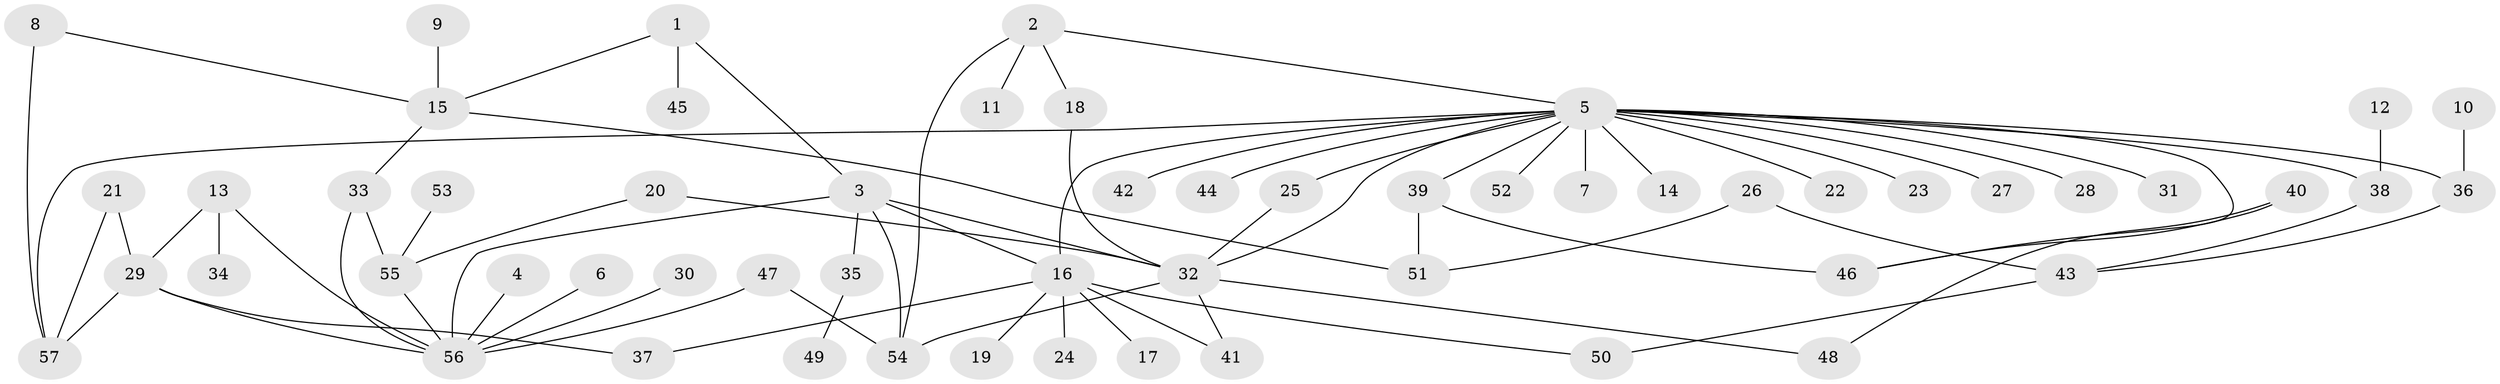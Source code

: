 // original degree distribution, {9: 0.008849557522123894, 21: 0.008849557522123894, 8: 0.017699115044247787, 3: 0.10619469026548672, 5: 0.02654867256637168, 1: 0.5132743362831859, 7: 0.017699115044247787, 10: 0.008849557522123894, 4: 0.035398230088495575, 11: 0.008849557522123894, 2: 0.23008849557522124, 6: 0.017699115044247787}
// Generated by graph-tools (version 1.1) at 2025/01/03/09/25 03:01:40]
// undirected, 57 vertices, 77 edges
graph export_dot {
graph [start="1"]
  node [color=gray90,style=filled];
  1;
  2;
  3;
  4;
  5;
  6;
  7;
  8;
  9;
  10;
  11;
  12;
  13;
  14;
  15;
  16;
  17;
  18;
  19;
  20;
  21;
  22;
  23;
  24;
  25;
  26;
  27;
  28;
  29;
  30;
  31;
  32;
  33;
  34;
  35;
  36;
  37;
  38;
  39;
  40;
  41;
  42;
  43;
  44;
  45;
  46;
  47;
  48;
  49;
  50;
  51;
  52;
  53;
  54;
  55;
  56;
  57;
  1 -- 3 [weight=1.0];
  1 -- 15 [weight=1.0];
  1 -- 45 [weight=1.0];
  2 -- 5 [weight=1.0];
  2 -- 11 [weight=1.0];
  2 -- 18 [weight=1.0];
  2 -- 54 [weight=1.0];
  3 -- 16 [weight=1.0];
  3 -- 32 [weight=1.0];
  3 -- 35 [weight=1.0];
  3 -- 54 [weight=1.0];
  3 -- 56 [weight=1.0];
  4 -- 56 [weight=1.0];
  5 -- 7 [weight=1.0];
  5 -- 14 [weight=1.0];
  5 -- 16 [weight=1.0];
  5 -- 22 [weight=1.0];
  5 -- 23 [weight=1.0];
  5 -- 25 [weight=1.0];
  5 -- 27 [weight=1.0];
  5 -- 28 [weight=1.0];
  5 -- 31 [weight=1.0];
  5 -- 32 [weight=1.0];
  5 -- 36 [weight=1.0];
  5 -- 38 [weight=1.0];
  5 -- 39 [weight=1.0];
  5 -- 42 [weight=1.0];
  5 -- 44 [weight=1.0];
  5 -- 46 [weight=1.0];
  5 -- 52 [weight=1.0];
  5 -- 57 [weight=1.0];
  6 -- 56 [weight=1.0];
  8 -- 15 [weight=1.0];
  8 -- 57 [weight=1.0];
  9 -- 15 [weight=1.0];
  10 -- 36 [weight=1.0];
  12 -- 38 [weight=1.0];
  13 -- 29 [weight=1.0];
  13 -- 34 [weight=1.0];
  13 -- 56 [weight=1.0];
  15 -- 33 [weight=1.0];
  15 -- 51 [weight=1.0];
  16 -- 17 [weight=1.0];
  16 -- 19 [weight=1.0];
  16 -- 24 [weight=1.0];
  16 -- 37 [weight=1.0];
  16 -- 41 [weight=1.0];
  16 -- 50 [weight=1.0];
  18 -- 32 [weight=1.0];
  20 -- 32 [weight=1.0];
  20 -- 55 [weight=1.0];
  21 -- 29 [weight=1.0];
  21 -- 57 [weight=1.0];
  25 -- 32 [weight=1.0];
  26 -- 43 [weight=1.0];
  26 -- 51 [weight=1.0];
  29 -- 37 [weight=1.0];
  29 -- 56 [weight=1.0];
  29 -- 57 [weight=1.0];
  30 -- 56 [weight=1.0];
  32 -- 41 [weight=1.0];
  32 -- 48 [weight=1.0];
  32 -- 54 [weight=1.0];
  33 -- 55 [weight=1.0];
  33 -- 56 [weight=1.0];
  35 -- 49 [weight=1.0];
  36 -- 43 [weight=1.0];
  38 -- 43 [weight=1.0];
  39 -- 46 [weight=2.0];
  39 -- 51 [weight=1.0];
  40 -- 46 [weight=1.0];
  40 -- 48 [weight=1.0];
  43 -- 50 [weight=1.0];
  47 -- 54 [weight=1.0];
  47 -- 56 [weight=1.0];
  53 -- 55 [weight=1.0];
  55 -- 56 [weight=1.0];
}
